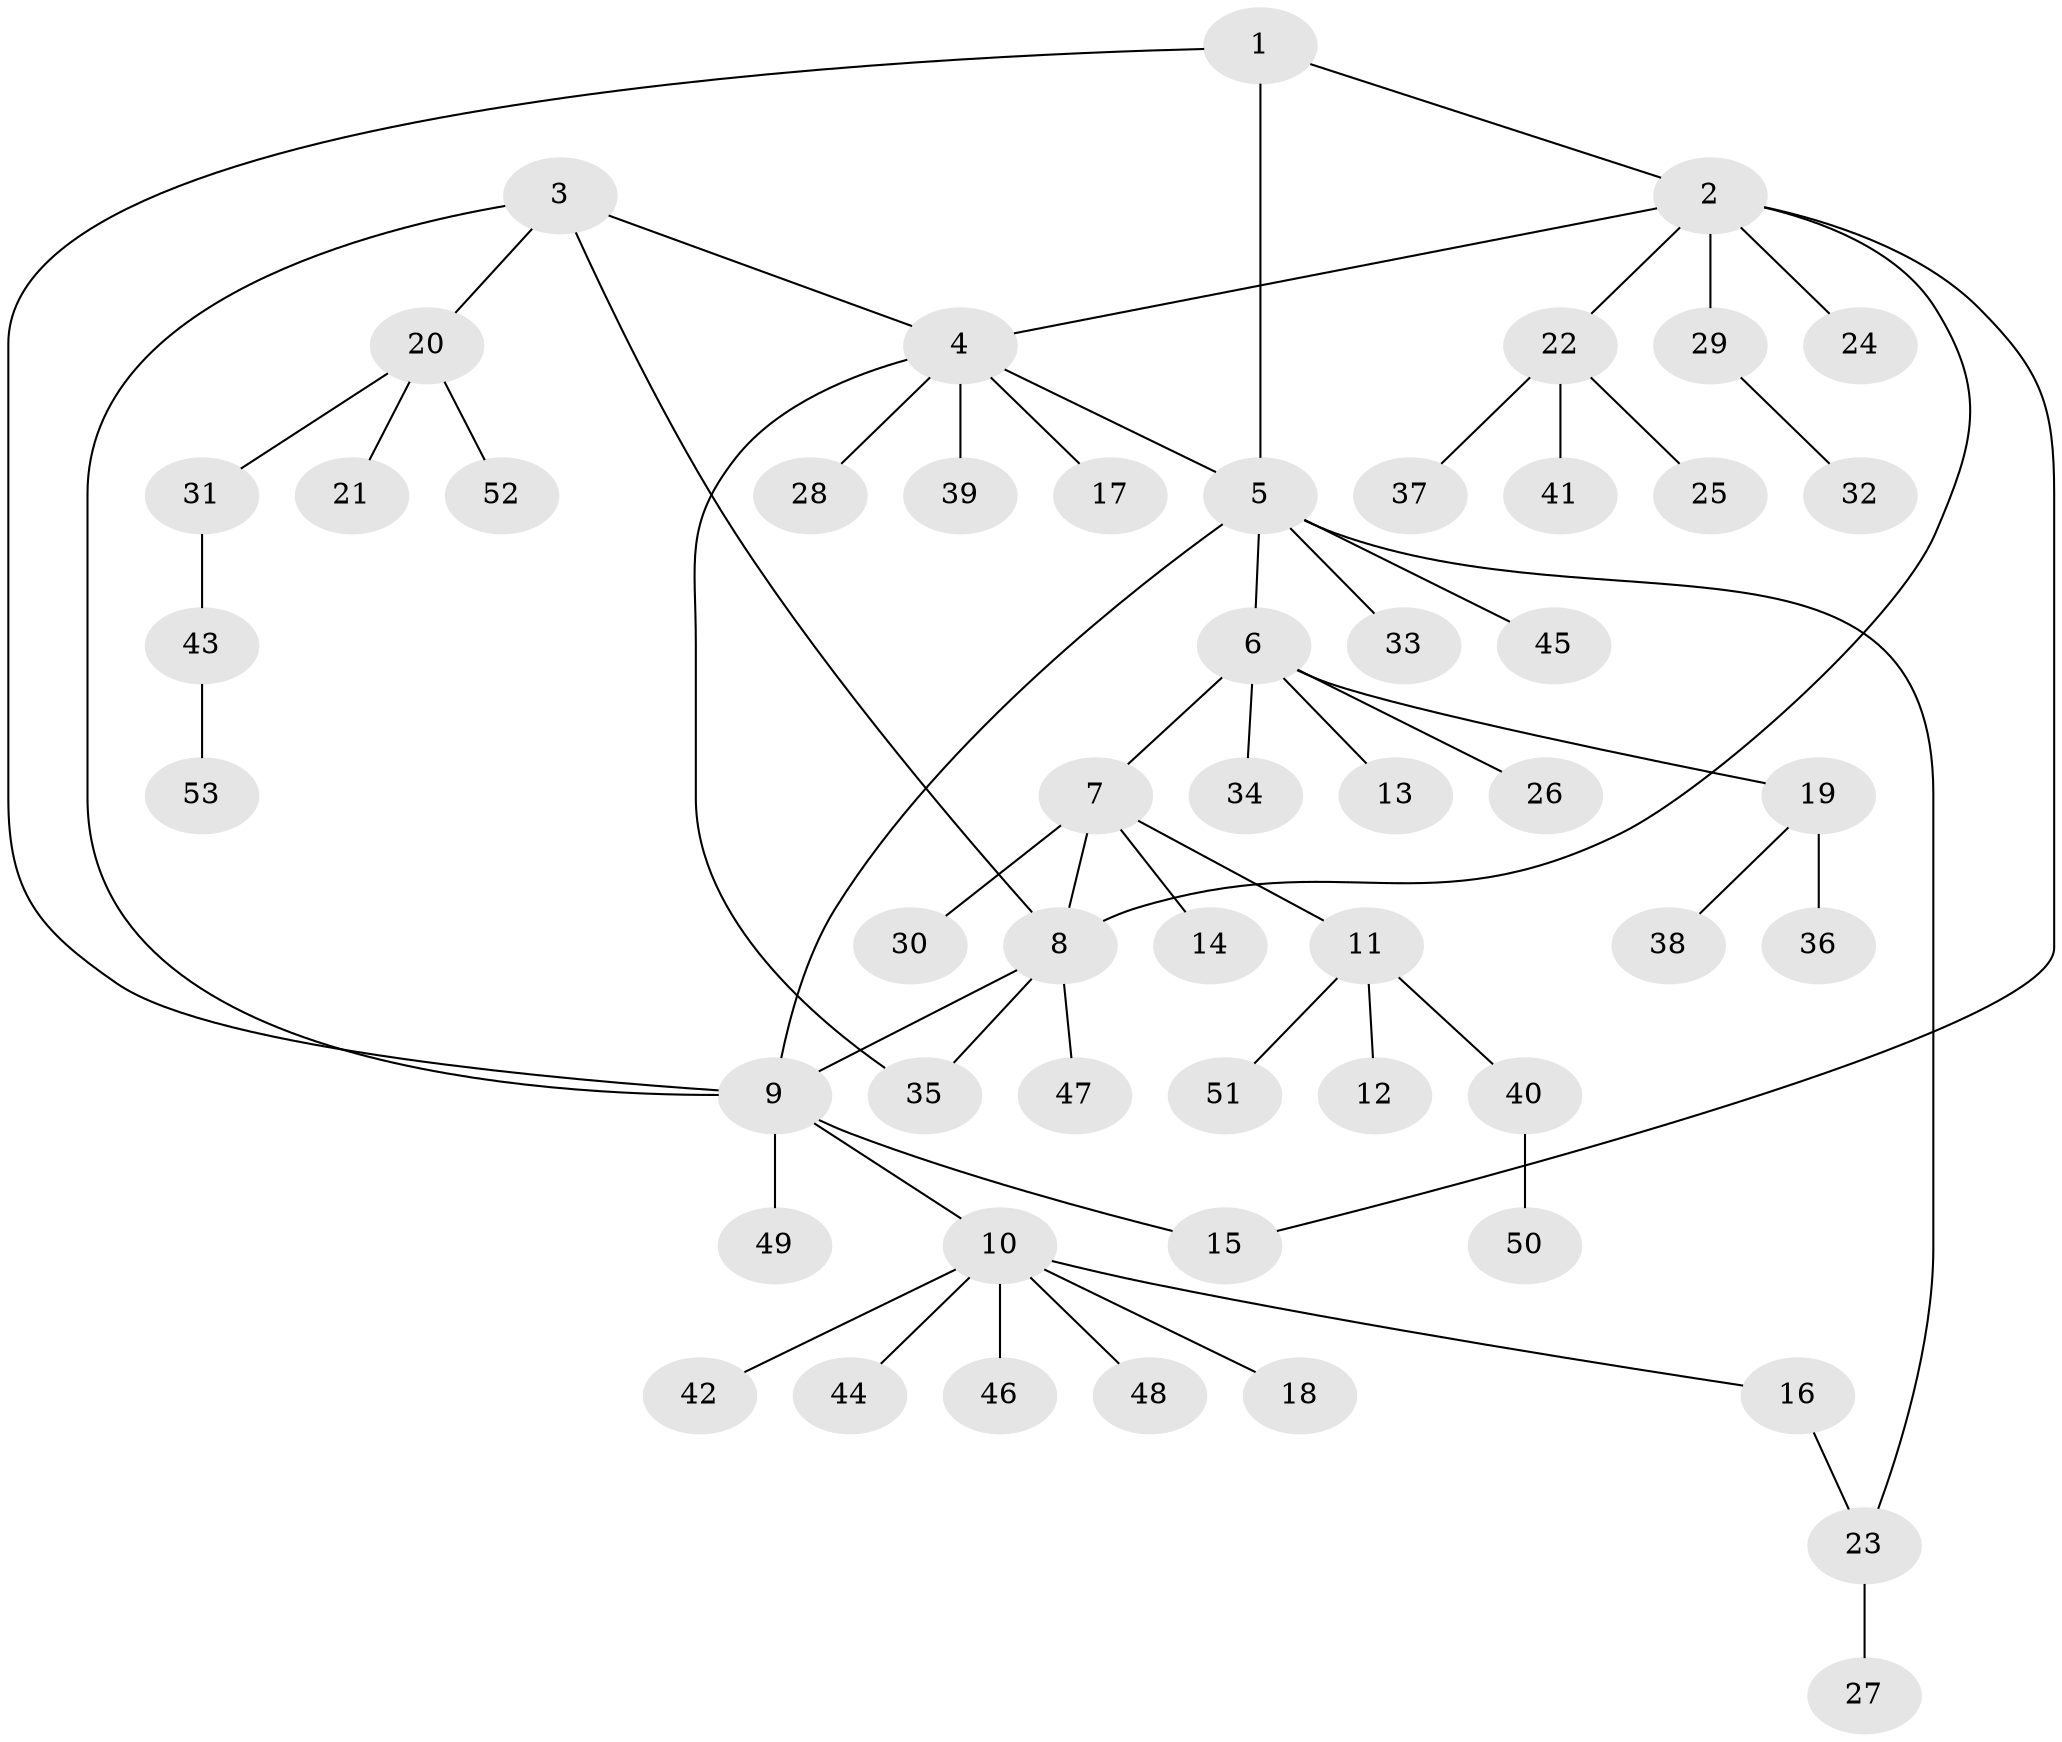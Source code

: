 // Generated by graph-tools (version 1.1) at 2025/11/02/27/25 16:11:34]
// undirected, 53 vertices, 61 edges
graph export_dot {
graph [start="1"]
  node [color=gray90,style=filled];
  1;
  2;
  3;
  4;
  5;
  6;
  7;
  8;
  9;
  10;
  11;
  12;
  13;
  14;
  15;
  16;
  17;
  18;
  19;
  20;
  21;
  22;
  23;
  24;
  25;
  26;
  27;
  28;
  29;
  30;
  31;
  32;
  33;
  34;
  35;
  36;
  37;
  38;
  39;
  40;
  41;
  42;
  43;
  44;
  45;
  46;
  47;
  48;
  49;
  50;
  51;
  52;
  53;
  1 -- 2;
  1 -- 5;
  1 -- 9;
  2 -- 4;
  2 -- 8;
  2 -- 15;
  2 -- 22;
  2 -- 24;
  2 -- 29;
  3 -- 4;
  3 -- 8;
  3 -- 9;
  3 -- 20;
  4 -- 5;
  4 -- 17;
  4 -- 28;
  4 -- 35;
  4 -- 39;
  5 -- 6;
  5 -- 9;
  5 -- 23;
  5 -- 33;
  5 -- 45;
  6 -- 7;
  6 -- 13;
  6 -- 19;
  6 -- 26;
  6 -- 34;
  7 -- 8;
  7 -- 11;
  7 -- 14;
  7 -- 30;
  8 -- 9;
  8 -- 35;
  8 -- 47;
  9 -- 10;
  9 -- 15;
  9 -- 49;
  10 -- 16;
  10 -- 18;
  10 -- 42;
  10 -- 44;
  10 -- 46;
  10 -- 48;
  11 -- 12;
  11 -- 40;
  11 -- 51;
  16 -- 23;
  19 -- 36;
  19 -- 38;
  20 -- 21;
  20 -- 31;
  20 -- 52;
  22 -- 25;
  22 -- 37;
  22 -- 41;
  23 -- 27;
  29 -- 32;
  31 -- 43;
  40 -- 50;
  43 -- 53;
}
